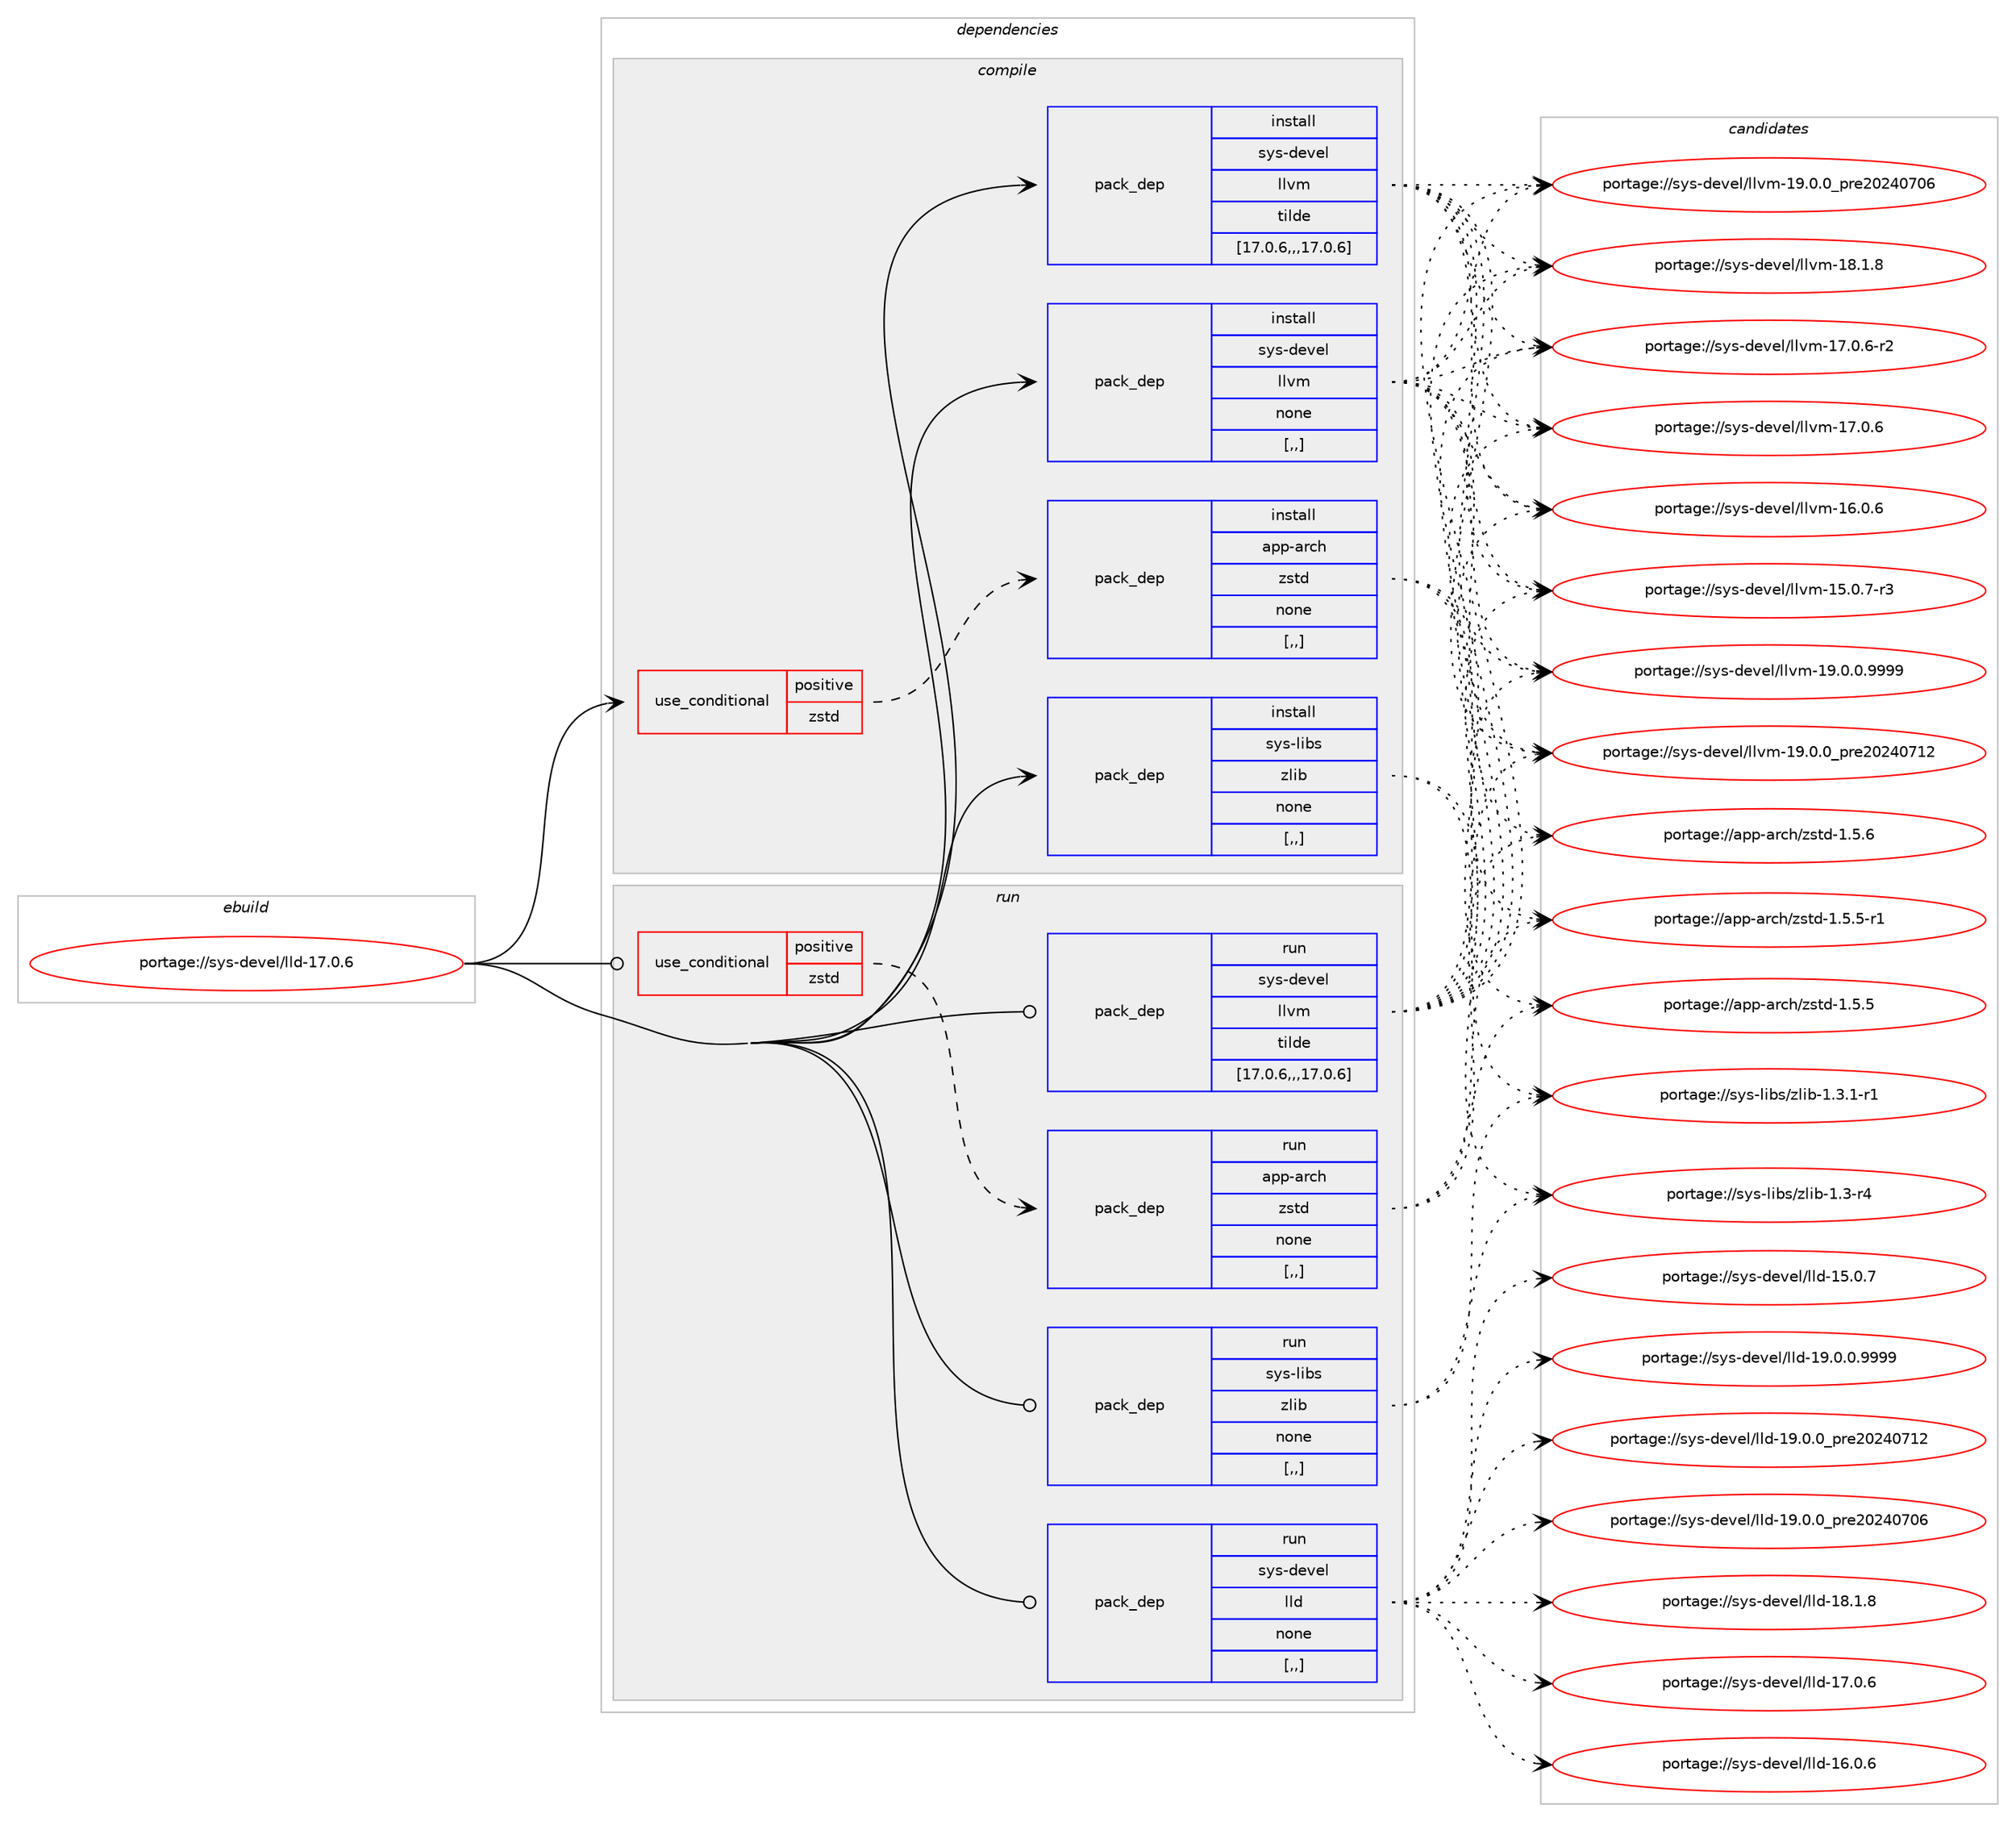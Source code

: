 digraph prolog {

# *************
# Graph options
# *************

newrank=true;
concentrate=true;
compound=true;
graph [rankdir=LR,fontname=Helvetica,fontsize=10,ranksep=1.5];#, ranksep=2.5, nodesep=0.2];
edge  [arrowhead=vee];
node  [fontname=Helvetica,fontsize=10];

# **********
# The ebuild
# **********

subgraph cluster_leftcol {
color=gray;
label=<<i>ebuild</i>>;
id [label="portage://sys-devel/lld-17.0.6", color=red, width=4, href="../sys-devel/lld-17.0.6.svg"];
}

# ****************
# The dependencies
# ****************

subgraph cluster_midcol {
color=gray;
label=<<i>dependencies</i>>;
subgraph cluster_compile {
fillcolor="#eeeeee";
style=filled;
label=<<i>compile</i>>;
subgraph cond114975 {
dependency432100 [label=<<TABLE BORDER="0" CELLBORDER="1" CELLSPACING="0" CELLPADDING="4"><TR><TD ROWSPAN="3" CELLPADDING="10">use_conditional</TD></TR><TR><TD>positive</TD></TR><TR><TD>zstd</TD></TR></TABLE>>, shape=none, color=red];
subgraph pack314164 {
dependency432101 [label=<<TABLE BORDER="0" CELLBORDER="1" CELLSPACING="0" CELLPADDING="4" WIDTH="220"><TR><TD ROWSPAN="6" CELLPADDING="30">pack_dep</TD></TR><TR><TD WIDTH="110">install</TD></TR><TR><TD>app-arch</TD></TR><TR><TD>zstd</TD></TR><TR><TD>none</TD></TR><TR><TD>[,,]</TD></TR></TABLE>>, shape=none, color=blue];
}
dependency432100:e -> dependency432101:w [weight=20,style="dashed",arrowhead="vee"];
}
id:e -> dependency432100:w [weight=20,style="solid",arrowhead="vee"];
subgraph pack314165 {
dependency432102 [label=<<TABLE BORDER="0" CELLBORDER="1" CELLSPACING="0" CELLPADDING="4" WIDTH="220"><TR><TD ROWSPAN="6" CELLPADDING="30">pack_dep</TD></TR><TR><TD WIDTH="110">install</TD></TR><TR><TD>sys-devel</TD></TR><TR><TD>llvm</TD></TR><TR><TD>tilde</TD></TR><TR><TD>[17.0.6,,,17.0.6]</TD></TR></TABLE>>, shape=none, color=blue];
}
id:e -> dependency432102:w [weight=20,style="solid",arrowhead="vee"];
subgraph pack314166 {
dependency432103 [label=<<TABLE BORDER="0" CELLBORDER="1" CELLSPACING="0" CELLPADDING="4" WIDTH="220"><TR><TD ROWSPAN="6" CELLPADDING="30">pack_dep</TD></TR><TR><TD WIDTH="110">install</TD></TR><TR><TD>sys-libs</TD></TR><TR><TD>zlib</TD></TR><TR><TD>none</TD></TR><TR><TD>[,,]</TD></TR></TABLE>>, shape=none, color=blue];
}
id:e -> dependency432103:w [weight=20,style="solid",arrowhead="vee"];
subgraph pack314167 {
dependency432104 [label=<<TABLE BORDER="0" CELLBORDER="1" CELLSPACING="0" CELLPADDING="4" WIDTH="220"><TR><TD ROWSPAN="6" CELLPADDING="30">pack_dep</TD></TR><TR><TD WIDTH="110">install</TD></TR><TR><TD>sys-devel</TD></TR><TR><TD>llvm</TD></TR><TR><TD>none</TD></TR><TR><TD>[,,]</TD></TR></TABLE>>, shape=none, color=blue];
}
id:e -> dependency432104:w [weight=20,style="solid",arrowhead="vee"];
}
subgraph cluster_compileandrun {
fillcolor="#eeeeee";
style=filled;
label=<<i>compile and run</i>>;
}
subgraph cluster_run {
fillcolor="#eeeeee";
style=filled;
label=<<i>run</i>>;
subgraph cond114976 {
dependency432105 [label=<<TABLE BORDER="0" CELLBORDER="1" CELLSPACING="0" CELLPADDING="4"><TR><TD ROWSPAN="3" CELLPADDING="10">use_conditional</TD></TR><TR><TD>positive</TD></TR><TR><TD>zstd</TD></TR></TABLE>>, shape=none, color=red];
subgraph pack314168 {
dependency432106 [label=<<TABLE BORDER="0" CELLBORDER="1" CELLSPACING="0" CELLPADDING="4" WIDTH="220"><TR><TD ROWSPAN="6" CELLPADDING="30">pack_dep</TD></TR><TR><TD WIDTH="110">run</TD></TR><TR><TD>app-arch</TD></TR><TR><TD>zstd</TD></TR><TR><TD>none</TD></TR><TR><TD>[,,]</TD></TR></TABLE>>, shape=none, color=blue];
}
dependency432105:e -> dependency432106:w [weight=20,style="dashed",arrowhead="vee"];
}
id:e -> dependency432105:w [weight=20,style="solid",arrowhead="odot"];
subgraph pack314169 {
dependency432107 [label=<<TABLE BORDER="0" CELLBORDER="1" CELLSPACING="0" CELLPADDING="4" WIDTH="220"><TR><TD ROWSPAN="6" CELLPADDING="30">pack_dep</TD></TR><TR><TD WIDTH="110">run</TD></TR><TR><TD>sys-devel</TD></TR><TR><TD>llvm</TD></TR><TR><TD>tilde</TD></TR><TR><TD>[17.0.6,,,17.0.6]</TD></TR></TABLE>>, shape=none, color=blue];
}
id:e -> dependency432107:w [weight=20,style="solid",arrowhead="odot"];
subgraph pack314170 {
dependency432108 [label=<<TABLE BORDER="0" CELLBORDER="1" CELLSPACING="0" CELLPADDING="4" WIDTH="220"><TR><TD ROWSPAN="6" CELLPADDING="30">pack_dep</TD></TR><TR><TD WIDTH="110">run</TD></TR><TR><TD>sys-libs</TD></TR><TR><TD>zlib</TD></TR><TR><TD>none</TD></TR><TR><TD>[,,]</TD></TR></TABLE>>, shape=none, color=blue];
}
id:e -> dependency432108:w [weight=20,style="solid",arrowhead="odot"];
subgraph pack314171 {
dependency432109 [label=<<TABLE BORDER="0" CELLBORDER="1" CELLSPACING="0" CELLPADDING="4" WIDTH="220"><TR><TD ROWSPAN="6" CELLPADDING="30">pack_dep</TD></TR><TR><TD WIDTH="110">run</TD></TR><TR><TD>sys-devel</TD></TR><TR><TD>lld</TD></TR><TR><TD>none</TD></TR><TR><TD>[,,]</TD></TR></TABLE>>, shape=none, color=blue];
}
id:e -> dependency432109:w [weight=20,style="solid",arrowhead="odot"];
}
}

# **************
# The candidates
# **************

subgraph cluster_choices {
rank=same;
color=gray;
label=<<i>candidates</i>>;

subgraph choice314164 {
color=black;
nodesep=1;
choice9711211245971149910447122115116100454946534654 [label="portage://app-arch/zstd-1.5.6", color=red, width=4,href="../app-arch/zstd-1.5.6.svg"];
choice97112112459711499104471221151161004549465346534511449 [label="portage://app-arch/zstd-1.5.5-r1", color=red, width=4,href="../app-arch/zstd-1.5.5-r1.svg"];
choice9711211245971149910447122115116100454946534653 [label="portage://app-arch/zstd-1.5.5", color=red, width=4,href="../app-arch/zstd-1.5.5.svg"];
dependency432101:e -> choice9711211245971149910447122115116100454946534654:w [style=dotted,weight="100"];
dependency432101:e -> choice97112112459711499104471221151161004549465346534511449:w [style=dotted,weight="100"];
dependency432101:e -> choice9711211245971149910447122115116100454946534653:w [style=dotted,weight="100"];
}
subgraph choice314165 {
color=black;
nodesep=1;
choice1151211154510010111810110847108108118109454957464846484657575757 [label="portage://sys-devel/llvm-19.0.0.9999", color=red, width=4,href="../sys-devel/llvm-19.0.0.9999.svg"];
choice115121115451001011181011084710810811810945495746484648951121141015048505248554950 [label="portage://sys-devel/llvm-19.0.0_pre20240712", color=red, width=4,href="../sys-devel/llvm-19.0.0_pre20240712.svg"];
choice115121115451001011181011084710810811810945495746484648951121141015048505248554854 [label="portage://sys-devel/llvm-19.0.0_pre20240706", color=red, width=4,href="../sys-devel/llvm-19.0.0_pre20240706.svg"];
choice115121115451001011181011084710810811810945495646494656 [label="portage://sys-devel/llvm-18.1.8", color=red, width=4,href="../sys-devel/llvm-18.1.8.svg"];
choice1151211154510010111810110847108108118109454955464846544511450 [label="portage://sys-devel/llvm-17.0.6-r2", color=red, width=4,href="../sys-devel/llvm-17.0.6-r2.svg"];
choice115121115451001011181011084710810811810945495546484654 [label="portage://sys-devel/llvm-17.0.6", color=red, width=4,href="../sys-devel/llvm-17.0.6.svg"];
choice115121115451001011181011084710810811810945495446484654 [label="portage://sys-devel/llvm-16.0.6", color=red, width=4,href="../sys-devel/llvm-16.0.6.svg"];
choice1151211154510010111810110847108108118109454953464846554511451 [label="portage://sys-devel/llvm-15.0.7-r3", color=red, width=4,href="../sys-devel/llvm-15.0.7-r3.svg"];
dependency432102:e -> choice1151211154510010111810110847108108118109454957464846484657575757:w [style=dotted,weight="100"];
dependency432102:e -> choice115121115451001011181011084710810811810945495746484648951121141015048505248554950:w [style=dotted,weight="100"];
dependency432102:e -> choice115121115451001011181011084710810811810945495746484648951121141015048505248554854:w [style=dotted,weight="100"];
dependency432102:e -> choice115121115451001011181011084710810811810945495646494656:w [style=dotted,weight="100"];
dependency432102:e -> choice1151211154510010111810110847108108118109454955464846544511450:w [style=dotted,weight="100"];
dependency432102:e -> choice115121115451001011181011084710810811810945495546484654:w [style=dotted,weight="100"];
dependency432102:e -> choice115121115451001011181011084710810811810945495446484654:w [style=dotted,weight="100"];
dependency432102:e -> choice1151211154510010111810110847108108118109454953464846554511451:w [style=dotted,weight="100"];
}
subgraph choice314166 {
color=black;
nodesep=1;
choice115121115451081059811547122108105984549465146494511449 [label="portage://sys-libs/zlib-1.3.1-r1", color=red, width=4,href="../sys-libs/zlib-1.3.1-r1.svg"];
choice11512111545108105981154712210810598454946514511452 [label="portage://sys-libs/zlib-1.3-r4", color=red, width=4,href="../sys-libs/zlib-1.3-r4.svg"];
dependency432103:e -> choice115121115451081059811547122108105984549465146494511449:w [style=dotted,weight="100"];
dependency432103:e -> choice11512111545108105981154712210810598454946514511452:w [style=dotted,weight="100"];
}
subgraph choice314167 {
color=black;
nodesep=1;
choice1151211154510010111810110847108108118109454957464846484657575757 [label="portage://sys-devel/llvm-19.0.0.9999", color=red, width=4,href="../sys-devel/llvm-19.0.0.9999.svg"];
choice115121115451001011181011084710810811810945495746484648951121141015048505248554950 [label="portage://sys-devel/llvm-19.0.0_pre20240712", color=red, width=4,href="../sys-devel/llvm-19.0.0_pre20240712.svg"];
choice115121115451001011181011084710810811810945495746484648951121141015048505248554854 [label="portage://sys-devel/llvm-19.0.0_pre20240706", color=red, width=4,href="../sys-devel/llvm-19.0.0_pre20240706.svg"];
choice115121115451001011181011084710810811810945495646494656 [label="portage://sys-devel/llvm-18.1.8", color=red, width=4,href="../sys-devel/llvm-18.1.8.svg"];
choice1151211154510010111810110847108108118109454955464846544511450 [label="portage://sys-devel/llvm-17.0.6-r2", color=red, width=4,href="../sys-devel/llvm-17.0.6-r2.svg"];
choice115121115451001011181011084710810811810945495546484654 [label="portage://sys-devel/llvm-17.0.6", color=red, width=4,href="../sys-devel/llvm-17.0.6.svg"];
choice115121115451001011181011084710810811810945495446484654 [label="portage://sys-devel/llvm-16.0.6", color=red, width=4,href="../sys-devel/llvm-16.0.6.svg"];
choice1151211154510010111810110847108108118109454953464846554511451 [label="portage://sys-devel/llvm-15.0.7-r3", color=red, width=4,href="../sys-devel/llvm-15.0.7-r3.svg"];
dependency432104:e -> choice1151211154510010111810110847108108118109454957464846484657575757:w [style=dotted,weight="100"];
dependency432104:e -> choice115121115451001011181011084710810811810945495746484648951121141015048505248554950:w [style=dotted,weight="100"];
dependency432104:e -> choice115121115451001011181011084710810811810945495746484648951121141015048505248554854:w [style=dotted,weight="100"];
dependency432104:e -> choice115121115451001011181011084710810811810945495646494656:w [style=dotted,weight="100"];
dependency432104:e -> choice1151211154510010111810110847108108118109454955464846544511450:w [style=dotted,weight="100"];
dependency432104:e -> choice115121115451001011181011084710810811810945495546484654:w [style=dotted,weight="100"];
dependency432104:e -> choice115121115451001011181011084710810811810945495446484654:w [style=dotted,weight="100"];
dependency432104:e -> choice1151211154510010111810110847108108118109454953464846554511451:w [style=dotted,weight="100"];
}
subgraph choice314168 {
color=black;
nodesep=1;
choice9711211245971149910447122115116100454946534654 [label="portage://app-arch/zstd-1.5.6", color=red, width=4,href="../app-arch/zstd-1.5.6.svg"];
choice97112112459711499104471221151161004549465346534511449 [label="portage://app-arch/zstd-1.5.5-r1", color=red, width=4,href="../app-arch/zstd-1.5.5-r1.svg"];
choice9711211245971149910447122115116100454946534653 [label="portage://app-arch/zstd-1.5.5", color=red, width=4,href="../app-arch/zstd-1.5.5.svg"];
dependency432106:e -> choice9711211245971149910447122115116100454946534654:w [style=dotted,weight="100"];
dependency432106:e -> choice97112112459711499104471221151161004549465346534511449:w [style=dotted,weight="100"];
dependency432106:e -> choice9711211245971149910447122115116100454946534653:w [style=dotted,weight="100"];
}
subgraph choice314169 {
color=black;
nodesep=1;
choice1151211154510010111810110847108108118109454957464846484657575757 [label="portage://sys-devel/llvm-19.0.0.9999", color=red, width=4,href="../sys-devel/llvm-19.0.0.9999.svg"];
choice115121115451001011181011084710810811810945495746484648951121141015048505248554950 [label="portage://sys-devel/llvm-19.0.0_pre20240712", color=red, width=4,href="../sys-devel/llvm-19.0.0_pre20240712.svg"];
choice115121115451001011181011084710810811810945495746484648951121141015048505248554854 [label="portage://sys-devel/llvm-19.0.0_pre20240706", color=red, width=4,href="../sys-devel/llvm-19.0.0_pre20240706.svg"];
choice115121115451001011181011084710810811810945495646494656 [label="portage://sys-devel/llvm-18.1.8", color=red, width=4,href="../sys-devel/llvm-18.1.8.svg"];
choice1151211154510010111810110847108108118109454955464846544511450 [label="portage://sys-devel/llvm-17.0.6-r2", color=red, width=4,href="../sys-devel/llvm-17.0.6-r2.svg"];
choice115121115451001011181011084710810811810945495546484654 [label="portage://sys-devel/llvm-17.0.6", color=red, width=4,href="../sys-devel/llvm-17.0.6.svg"];
choice115121115451001011181011084710810811810945495446484654 [label="portage://sys-devel/llvm-16.0.6", color=red, width=4,href="../sys-devel/llvm-16.0.6.svg"];
choice1151211154510010111810110847108108118109454953464846554511451 [label="portage://sys-devel/llvm-15.0.7-r3", color=red, width=4,href="../sys-devel/llvm-15.0.7-r3.svg"];
dependency432107:e -> choice1151211154510010111810110847108108118109454957464846484657575757:w [style=dotted,weight="100"];
dependency432107:e -> choice115121115451001011181011084710810811810945495746484648951121141015048505248554950:w [style=dotted,weight="100"];
dependency432107:e -> choice115121115451001011181011084710810811810945495746484648951121141015048505248554854:w [style=dotted,weight="100"];
dependency432107:e -> choice115121115451001011181011084710810811810945495646494656:w [style=dotted,weight="100"];
dependency432107:e -> choice1151211154510010111810110847108108118109454955464846544511450:w [style=dotted,weight="100"];
dependency432107:e -> choice115121115451001011181011084710810811810945495546484654:w [style=dotted,weight="100"];
dependency432107:e -> choice115121115451001011181011084710810811810945495446484654:w [style=dotted,weight="100"];
dependency432107:e -> choice1151211154510010111810110847108108118109454953464846554511451:w [style=dotted,weight="100"];
}
subgraph choice314170 {
color=black;
nodesep=1;
choice115121115451081059811547122108105984549465146494511449 [label="portage://sys-libs/zlib-1.3.1-r1", color=red, width=4,href="../sys-libs/zlib-1.3.1-r1.svg"];
choice11512111545108105981154712210810598454946514511452 [label="portage://sys-libs/zlib-1.3-r4", color=red, width=4,href="../sys-libs/zlib-1.3-r4.svg"];
dependency432108:e -> choice115121115451081059811547122108105984549465146494511449:w [style=dotted,weight="100"];
dependency432108:e -> choice11512111545108105981154712210810598454946514511452:w [style=dotted,weight="100"];
}
subgraph choice314171 {
color=black;
nodesep=1;
choice1151211154510010111810110847108108100454957464846484657575757 [label="portage://sys-devel/lld-19.0.0.9999", color=red, width=4,href="../sys-devel/lld-19.0.0.9999.svg"];
choice115121115451001011181011084710810810045495746484648951121141015048505248554950 [label="portage://sys-devel/lld-19.0.0_pre20240712", color=red, width=4,href="../sys-devel/lld-19.0.0_pre20240712.svg"];
choice115121115451001011181011084710810810045495746484648951121141015048505248554854 [label="portage://sys-devel/lld-19.0.0_pre20240706", color=red, width=4,href="../sys-devel/lld-19.0.0_pre20240706.svg"];
choice115121115451001011181011084710810810045495646494656 [label="portage://sys-devel/lld-18.1.8", color=red, width=4,href="../sys-devel/lld-18.1.8.svg"];
choice115121115451001011181011084710810810045495546484654 [label="portage://sys-devel/lld-17.0.6", color=red, width=4,href="../sys-devel/lld-17.0.6.svg"];
choice115121115451001011181011084710810810045495446484654 [label="portage://sys-devel/lld-16.0.6", color=red, width=4,href="../sys-devel/lld-16.0.6.svg"];
choice115121115451001011181011084710810810045495346484655 [label="portage://sys-devel/lld-15.0.7", color=red, width=4,href="../sys-devel/lld-15.0.7.svg"];
dependency432109:e -> choice1151211154510010111810110847108108100454957464846484657575757:w [style=dotted,weight="100"];
dependency432109:e -> choice115121115451001011181011084710810810045495746484648951121141015048505248554950:w [style=dotted,weight="100"];
dependency432109:e -> choice115121115451001011181011084710810810045495746484648951121141015048505248554854:w [style=dotted,weight="100"];
dependency432109:e -> choice115121115451001011181011084710810810045495646494656:w [style=dotted,weight="100"];
dependency432109:e -> choice115121115451001011181011084710810810045495546484654:w [style=dotted,weight="100"];
dependency432109:e -> choice115121115451001011181011084710810810045495446484654:w [style=dotted,weight="100"];
dependency432109:e -> choice115121115451001011181011084710810810045495346484655:w [style=dotted,weight="100"];
}
}

}
